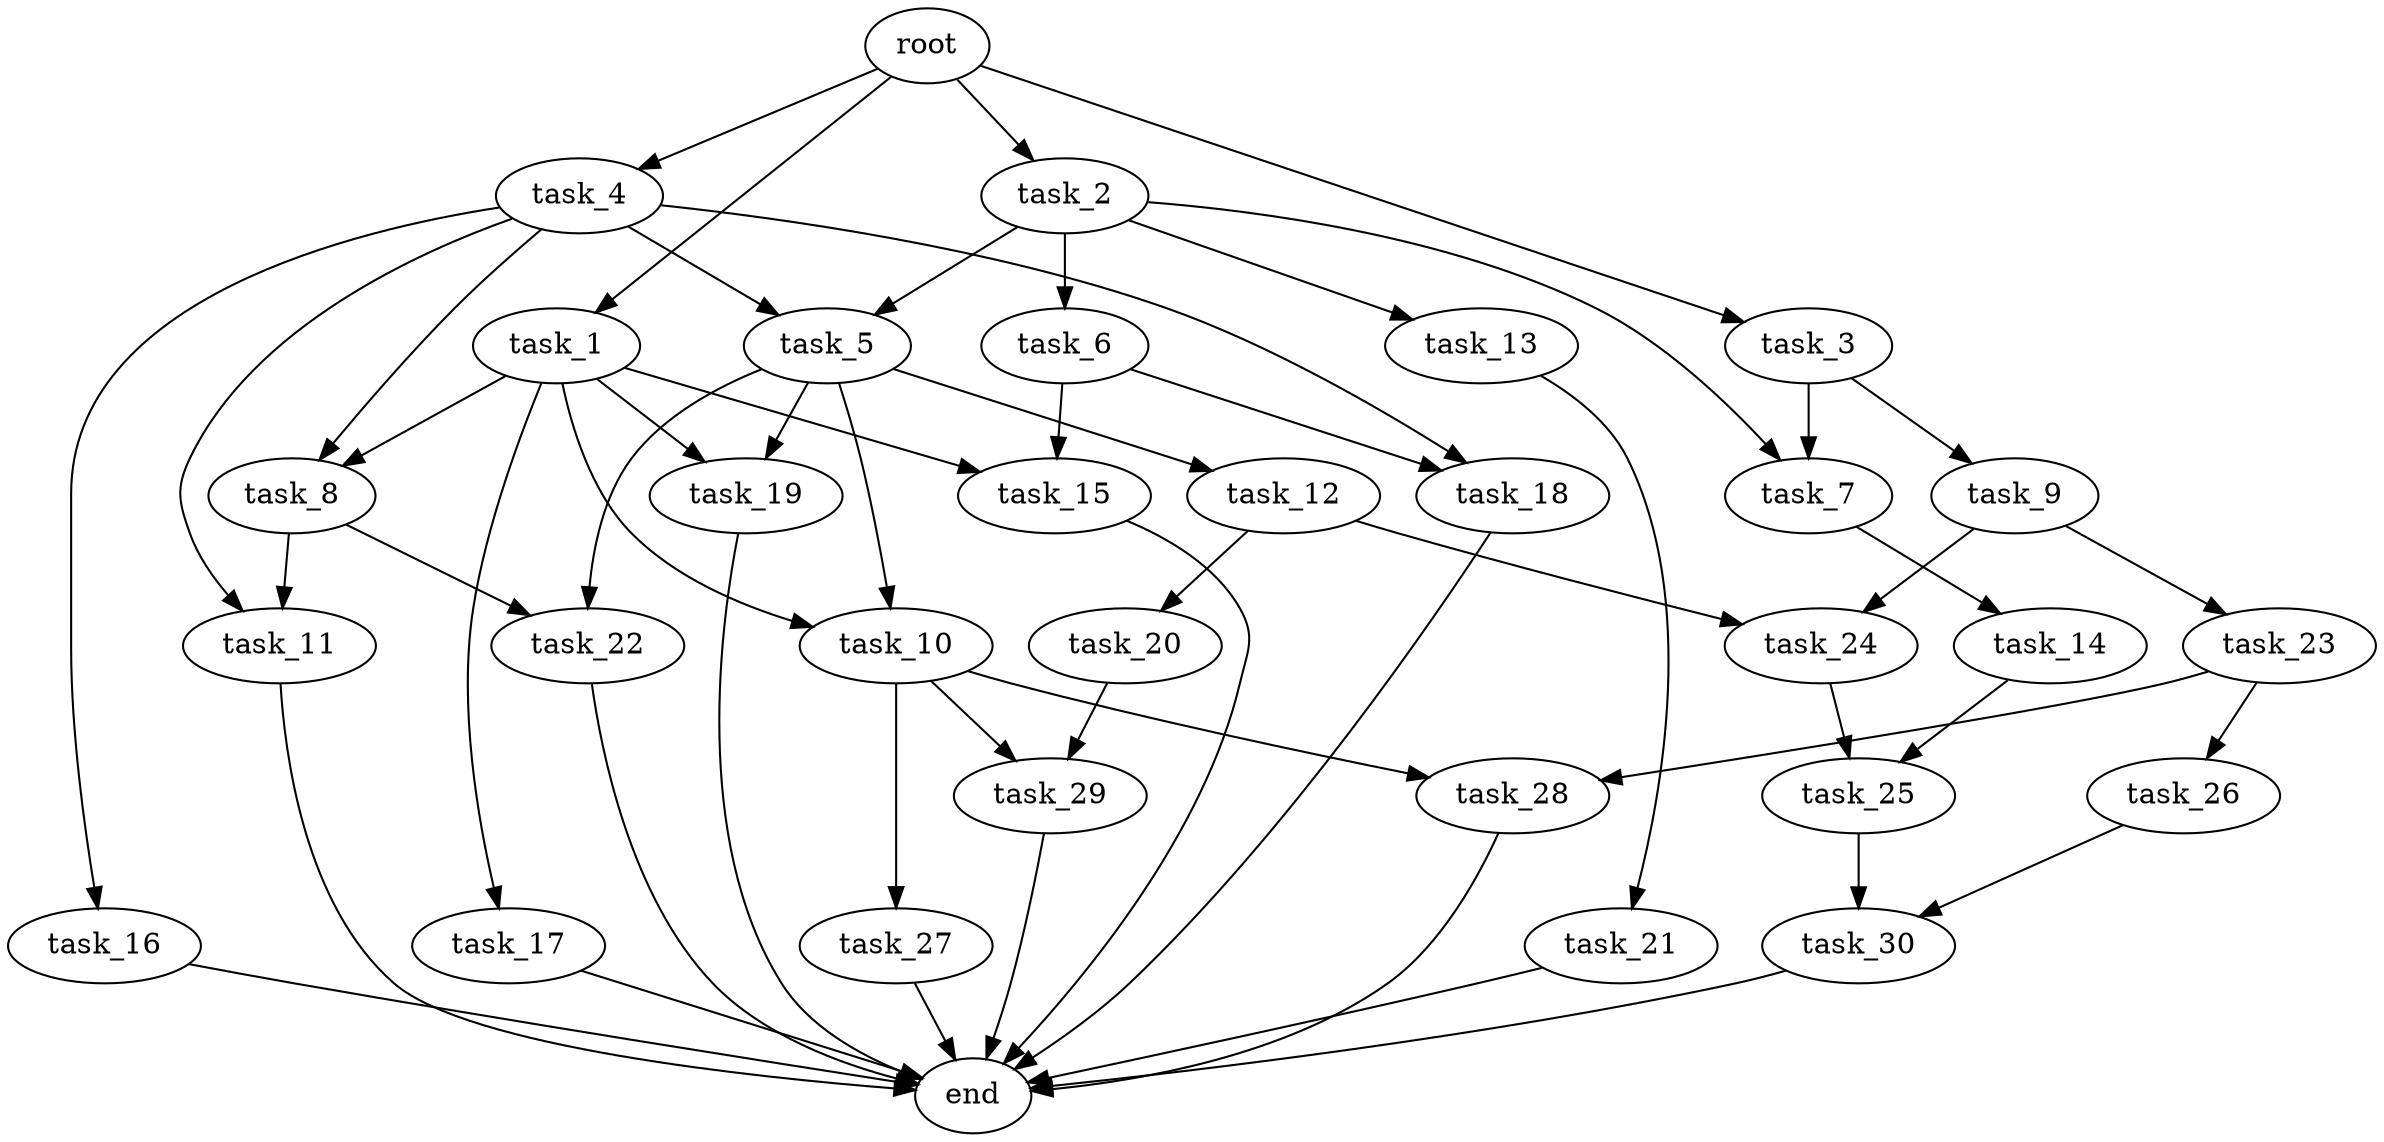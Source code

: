 digraph G {
  root [size="0.000000e+00"];
  task_1 [size="1.053177e+09"];
  task_2 [size="2.263008e+09"];
  task_3 [size="1.847083e+09"];
  task_4 [size="6.594034e+09"];
  task_5 [size="3.286929e+09"];
  task_6 [size="9.739593e+09"];
  task_7 [size="6.683895e+09"];
  task_8 [size="5.199649e+09"];
  task_9 [size="5.772094e+09"];
  task_10 [size="8.835945e+09"];
  task_11 [size="7.599176e+09"];
  task_12 [size="1.317939e+09"];
  task_13 [size="4.220788e+09"];
  task_14 [size="6.612357e+09"];
  task_15 [size="5.794106e+09"];
  task_16 [size="9.346309e+09"];
  task_17 [size="3.432189e+08"];
  task_18 [size="9.060239e+09"];
  task_19 [size="3.850915e+09"];
  task_20 [size="4.811363e+08"];
  task_21 [size="1.979764e+09"];
  task_22 [size="1.822543e+09"];
  task_23 [size="1.430402e+09"];
  task_24 [size="3.421063e+08"];
  task_25 [size="7.947927e+09"];
  task_26 [size="1.619690e+09"];
  task_27 [size="3.226001e+09"];
  task_28 [size="5.721295e+09"];
  task_29 [size="4.838965e+09"];
  task_30 [size="3.439674e+09"];
  end [size="0.000000e+00"];

  root -> task_1 [size="1.000000e-12"];
  root -> task_2 [size="1.000000e-12"];
  root -> task_3 [size="1.000000e-12"];
  root -> task_4 [size="1.000000e-12"];
  task_1 -> task_8 [size="2.599825e+08"];
  task_1 -> task_10 [size="4.417972e+08"];
  task_1 -> task_15 [size="2.897053e+08"];
  task_1 -> task_17 [size="3.432189e+07"];
  task_1 -> task_19 [size="1.925458e+08"];
  task_2 -> task_5 [size="1.643464e+08"];
  task_2 -> task_6 [size="9.739593e+08"];
  task_2 -> task_7 [size="3.341948e+08"];
  task_2 -> task_13 [size="4.220788e+08"];
  task_3 -> task_7 [size="3.341948e+08"];
  task_3 -> task_9 [size="5.772094e+08"];
  task_4 -> task_5 [size="1.643464e+08"];
  task_4 -> task_8 [size="2.599825e+08"];
  task_4 -> task_11 [size="3.799588e+08"];
  task_4 -> task_16 [size="9.346309e+08"];
  task_4 -> task_18 [size="4.530120e+08"];
  task_5 -> task_10 [size="4.417972e+08"];
  task_5 -> task_12 [size="1.317939e+08"];
  task_5 -> task_19 [size="1.925458e+08"];
  task_5 -> task_22 [size="9.112713e+07"];
  task_6 -> task_15 [size="2.897053e+08"];
  task_6 -> task_18 [size="4.530120e+08"];
  task_7 -> task_14 [size="6.612357e+08"];
  task_8 -> task_11 [size="3.799588e+08"];
  task_8 -> task_22 [size="9.112713e+07"];
  task_9 -> task_23 [size="1.430402e+08"];
  task_9 -> task_24 [size="1.710531e+07"];
  task_10 -> task_27 [size="3.226001e+08"];
  task_10 -> task_28 [size="2.860648e+08"];
  task_10 -> task_29 [size="2.419482e+08"];
  task_11 -> end [size="1.000000e-12"];
  task_12 -> task_20 [size="4.811363e+07"];
  task_12 -> task_24 [size="1.710531e+07"];
  task_13 -> task_21 [size="1.979764e+08"];
  task_14 -> task_25 [size="3.973964e+08"];
  task_15 -> end [size="1.000000e-12"];
  task_16 -> end [size="1.000000e-12"];
  task_17 -> end [size="1.000000e-12"];
  task_18 -> end [size="1.000000e-12"];
  task_19 -> end [size="1.000000e-12"];
  task_20 -> task_29 [size="2.419482e+08"];
  task_21 -> end [size="1.000000e-12"];
  task_22 -> end [size="1.000000e-12"];
  task_23 -> task_26 [size="1.619690e+08"];
  task_23 -> task_28 [size="2.860648e+08"];
  task_24 -> task_25 [size="3.973964e+08"];
  task_25 -> task_30 [size="1.719837e+08"];
  task_26 -> task_30 [size="1.719837e+08"];
  task_27 -> end [size="1.000000e-12"];
  task_28 -> end [size="1.000000e-12"];
  task_29 -> end [size="1.000000e-12"];
  task_30 -> end [size="1.000000e-12"];
}
